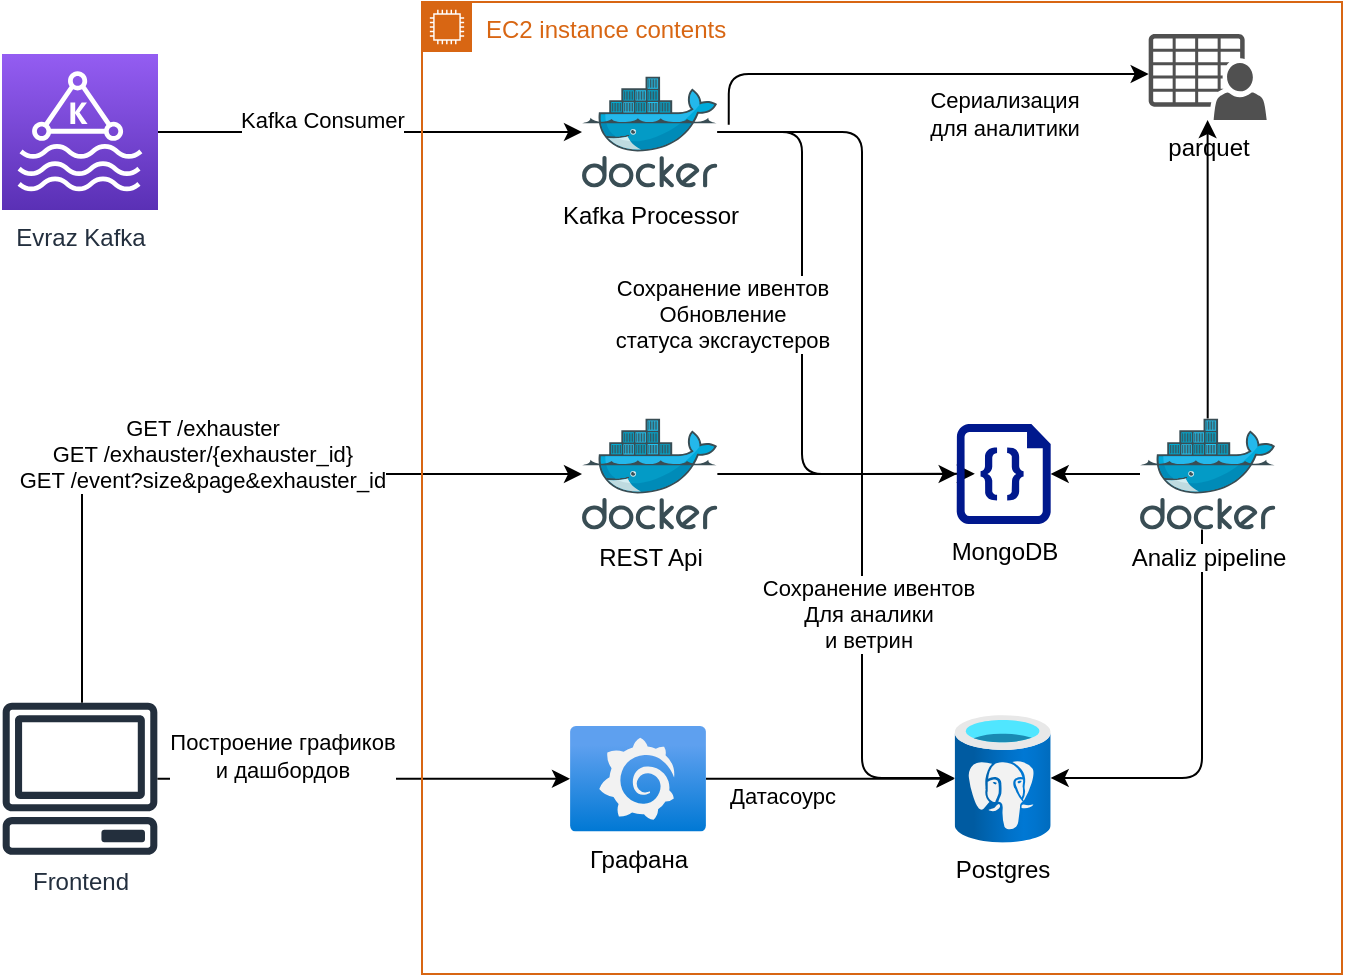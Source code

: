 <mxfile scale="1" border="10">
    <diagram id="N3TPZUQrlmw5FUeRnDQk" name="Page-1">
        <mxGraphModel dx="1008" dy="552" grid="1" gridSize="10" guides="1" tooltips="1" connect="1" arrows="1" fold="1" page="1" pageScale="1" pageWidth="827" pageHeight="1169" background="#ffffff" math="0" shadow="0">
            <root>
                <mxCell id="0"/>
                <mxCell id="1" parent="0"/>
                <mxCell id="6" style="edgeStyle=orthogonalEdgeStyle;html=1;" parent="1" source="2" target="23" edge="1">
                    <mxGeometry relative="1" as="geometry">
                        <mxPoint x="530.25" y="189.0" as="targetPoint"/>
                    </mxGeometry>
                </mxCell>
                <mxCell id="21" value="Kafka Consumer" style="edgeLabel;html=1;align=center;verticalAlign=middle;resizable=0;points=[];" parent="6" vertex="1" connectable="0">
                    <mxGeometry x="0.299" y="2" relative="1" as="geometry">
                        <mxPoint x="-56" y="-4" as="offset"/>
                    </mxGeometry>
                </mxCell>
                <mxCell id="2" value="Evraz Kafka" style="sketch=0;points=[[0,0,0],[0.25,0,0],[0.5,0,0],[0.75,0,0],[1,0,0],[0,1,0],[0.25,1,0],[0.5,1,0],[0.75,1,0],[1,1,0],[0,0.25,0],[0,0.5,0],[0,0.75,0],[1,0.25,0],[1,0.5,0],[1,0.75,0]];outlineConnect=0;fontColor=#232F3E;gradientColor=#945DF2;gradientDirection=north;fillColor=#5A30B5;strokeColor=#ffffff;dashed=0;verticalLabelPosition=bottom;verticalAlign=top;align=center;html=1;fontSize=12;fontStyle=0;aspect=fixed;shape=mxgraph.aws4.resourceIcon;resIcon=mxgraph.aws4.managed_streaming_for_kafka;" parent="1" vertex="1">
                    <mxGeometry x="130" y="150" width="78" height="78" as="geometry"/>
                </mxCell>
                <mxCell id="16" style="edgeStyle=orthogonalEdgeStyle;html=1;" parent="1" source="15" target="5" edge="1">
                    <mxGeometry relative="1" as="geometry"/>
                </mxCell>
                <mxCell id="40" value="Построение графиков&lt;br&gt;и дашбордов" style="edgeLabel;html=1;align=center;verticalAlign=middle;resizable=0;points=[];" vertex="1" connectable="0" parent="16">
                    <mxGeometry x="0.055" y="2" relative="1" as="geometry">
                        <mxPoint x="-47" y="-10" as="offset"/>
                    </mxGeometry>
                </mxCell>
                <mxCell id="26" style="edgeStyle=orthogonalEdgeStyle;html=1;" parent="1" source="15" target="25" edge="1">
                    <mxGeometry relative="1" as="geometry">
                        <Array as="points">
                            <mxPoint x="170" y="360"/>
                        </Array>
                    </mxGeometry>
                </mxCell>
                <mxCell id="29" value="GET /exhauster&lt;br&gt;GET /exhauster/{exhauster_id}&lt;br&gt;GET /event?size&amp;amp;page&amp;amp;exhauster_id" style="edgeLabel;html=1;align=center;verticalAlign=middle;resizable=0;points=[];" parent="26" vertex="1" connectable="0">
                    <mxGeometry x="0.489" y="4" relative="1" as="geometry">
                        <mxPoint x="-97" y="-6" as="offset"/>
                    </mxGeometry>
                </mxCell>
                <mxCell id="15" value="Frontend" style="sketch=0;outlineConnect=0;fontColor=#232F3E;gradientColor=none;fillColor=#232F3D;strokeColor=none;dashed=0;verticalLabelPosition=bottom;verticalAlign=top;align=center;html=1;fontSize=12;fontStyle=0;aspect=fixed;pointerEvents=1;shape=mxgraph.aws4.client;" parent="1" vertex="1">
                    <mxGeometry x="130" y="474.4" width="78" height="76" as="geometry"/>
                </mxCell>
                <mxCell id="18" value="EC2 instance contents" style="points=[[0,0],[0.25,0],[0.5,0],[0.75,0],[1,0],[1,0.25],[1,0.5],[1,0.75],[1,1],[0.75,1],[0.5,1],[0.25,1],[0,1],[0,0.75],[0,0.5],[0,0.25]];outlineConnect=0;gradientColor=none;html=1;whiteSpace=wrap;fontSize=12;fontStyle=0;container=1;pointerEvents=0;collapsible=0;recursiveResize=0;shape=mxgraph.aws4.group;grIcon=mxgraph.aws4.group_ec2_instance_contents;strokeColor=#D86613;fillColor=none;verticalAlign=top;align=left;spacingLeft=30;fontColor=#D86613;dashed=0;" parent="1" vertex="1">
                    <mxGeometry x="340" y="124" width="460" height="486" as="geometry"/>
                </mxCell>
                <mxCell id="36" style="edgeStyle=orthogonalEdgeStyle;html=1;" edge="1" parent="18" source="23" target="31">
                    <mxGeometry relative="1" as="geometry">
                        <Array as="points">
                            <mxPoint x="220" y="65"/>
                            <mxPoint x="220" y="388"/>
                        </Array>
                    </mxGeometry>
                </mxCell>
                <mxCell id="39" value="Сохранение ивентов&lt;br&gt;Для аналики&lt;br&gt;и ветрин" style="edgeLabel;html=1;align=center;verticalAlign=middle;resizable=0;points=[];" vertex="1" connectable="0" parent="36">
                    <mxGeometry x="0.146" y="3" relative="1" as="geometry">
                        <mxPoint y="60" as="offset"/>
                    </mxGeometry>
                </mxCell>
                <mxCell id="23" value="Kafka Processor" style="sketch=0;aspect=fixed;html=1;points=[];align=center;image;fontSize=12;image=img/lib/mscae/Docker.svg;" parent="18" vertex="1">
                    <mxGeometry x="80" y="37.25" width="67.68" height="55.5" as="geometry"/>
                </mxCell>
                <mxCell id="33" style="edgeStyle=orthogonalEdgeStyle;html=1;entryX=1;entryY=0.5;entryDx=0;entryDy=0;entryPerimeter=0;" edge="1" parent="18" source="24" target="32">
                    <mxGeometry relative="1" as="geometry"/>
                </mxCell>
                <mxCell id="34" style="edgeStyle=orthogonalEdgeStyle;html=1;" edge="1" parent="18" source="24" target="4">
                    <mxGeometry relative="1" as="geometry"/>
                </mxCell>
                <mxCell id="35" style="edgeStyle=orthogonalEdgeStyle;html=1;" edge="1" parent="18" source="24" target="31">
                    <mxGeometry relative="1" as="geometry">
                        <Array as="points">
                            <mxPoint x="390" y="388"/>
                        </Array>
                    </mxGeometry>
                </mxCell>
                <mxCell id="24" value="Analiz pipeline" style="sketch=0;aspect=fixed;html=1;points=[];align=center;image;fontSize=12;image=img/lib/mscae/Docker.svg;" parent="18" vertex="1">
                    <mxGeometry x="359" y="208.25" width="67.68" height="55.5" as="geometry"/>
                </mxCell>
                <mxCell id="25" value="REST Api" style="sketch=0;aspect=fixed;html=1;points=[];align=center;image;fontSize=12;image=img/lib/mscae/Docker.svg;" parent="18" vertex="1">
                    <mxGeometry x="80.0" y="208.25" width="67.68" height="55.5" as="geometry"/>
                </mxCell>
                <mxCell id="37" style="edgeStyle=orthogonalEdgeStyle;html=1;" edge="1" parent="18" source="5" target="31">
                    <mxGeometry relative="1" as="geometry"/>
                </mxCell>
                <mxCell id="38" value="Датасоурс" style="edgeLabel;html=1;align=center;verticalAlign=middle;resizable=0;points=[];" vertex="1" connectable="0" parent="37">
                    <mxGeometry x="-0.087" y="1" relative="1" as="geometry">
                        <mxPoint x="-19" y="9" as="offset"/>
                    </mxGeometry>
                </mxCell>
                <mxCell id="5" value="Графана" style="aspect=fixed;html=1;points=[];align=center;image;fontSize=12;image=img/lib/azure2/other/Grafana.svg;" parent="18" vertex="1">
                    <mxGeometry x="74" y="362" width="68" height="52.8" as="geometry"/>
                </mxCell>
                <mxCell id="4" value="parquet" style="sketch=0;pointerEvents=1;shadow=0;dashed=0;html=1;strokeColor=none;fillColor=#505050;labelPosition=center;verticalLabelPosition=bottom;verticalAlign=top;outlineConnect=0;align=center;shape=mxgraph.office.users.csv_file;" parent="18" vertex="1">
                    <mxGeometry x="363.34" y="16" width="59" height="43" as="geometry"/>
                </mxCell>
                <mxCell id="10" style="edgeStyle=orthogonalEdgeStyle;html=1;exitX=1.084;exitY=0.434;exitDx=0;exitDy=0;exitPerimeter=0;" parent="18" source="23" target="4" edge="1">
                    <mxGeometry relative="1" as="geometry">
                        <mxPoint x="263.75" y="65" as="sourcePoint"/>
                        <Array as="points">
                            <mxPoint x="153" y="36"/>
                        </Array>
                    </mxGeometry>
                </mxCell>
                <mxCell id="11" value="Сериализация &lt;br&gt;для аналитики" style="edgeLabel;html=1;align=center;verticalAlign=middle;resizable=0;points=[];" parent="10" vertex="1" connectable="0">
                    <mxGeometry x="0.485" y="-2" relative="1" as="geometry">
                        <mxPoint x="-12" y="18" as="offset"/>
                    </mxGeometry>
                </mxCell>
                <mxCell id="8" style="edgeStyle=orthogonalEdgeStyle;html=1;" parent="18" source="23" target="32" edge="1">
                    <mxGeometry relative="1" as="geometry">
                        <mxPoint x="227.0" y="107.0" as="sourcePoint"/>
                        <mxPoint x="290.84" y="206" as="targetPoint"/>
                        <Array as="points">
                            <mxPoint x="190" y="65"/>
                            <mxPoint x="190" y="236"/>
                        </Array>
                    </mxGeometry>
                </mxCell>
                <mxCell id="30" value="Сохранение ивентов&lt;br&gt;Обновление &lt;br&gt;статуса эксгаустеров" style="edgeLabel;html=1;align=center;verticalAlign=middle;resizable=0;points=[];" parent="8" vertex="1" connectable="0">
                    <mxGeometry x="0.063" y="2" relative="1" as="geometry">
                        <mxPoint x="-42" y="-21" as="offset"/>
                    </mxGeometry>
                </mxCell>
                <mxCell id="28" style="edgeStyle=orthogonalEdgeStyle;html=1;entryX=0.193;entryY=0.498;entryDx=0;entryDy=0;entryPerimeter=0;" parent="18" source="25" target="32" edge="1">
                    <mxGeometry relative="1" as="geometry">
                        <mxPoint x="260.84" y="236" as="targetPoint"/>
                    </mxGeometry>
                </mxCell>
                <mxCell id="31" value="Postgres" style="aspect=fixed;html=1;points=[];align=center;image;fontSize=12;image=img/lib/azure2/databases/Azure_Database_PostgreSQL_Server.svg;" vertex="1" parent="18">
                    <mxGeometry x="266.34" y="356.4" width="48" height="64" as="geometry"/>
                </mxCell>
                <mxCell id="32" value="MongoDB" style="sketch=0;aspect=fixed;pointerEvents=1;shadow=0;dashed=0;html=1;strokeColor=none;labelPosition=center;verticalLabelPosition=bottom;verticalAlign=top;align=center;fillColor=#00188D;shape=mxgraph.azure.code_file" vertex="1" parent="18">
                    <mxGeometry x="267.34" y="211" width="47" height="50" as="geometry"/>
                </mxCell>
            </root>
        </mxGraphModel>
    </diagram>
</mxfile>
